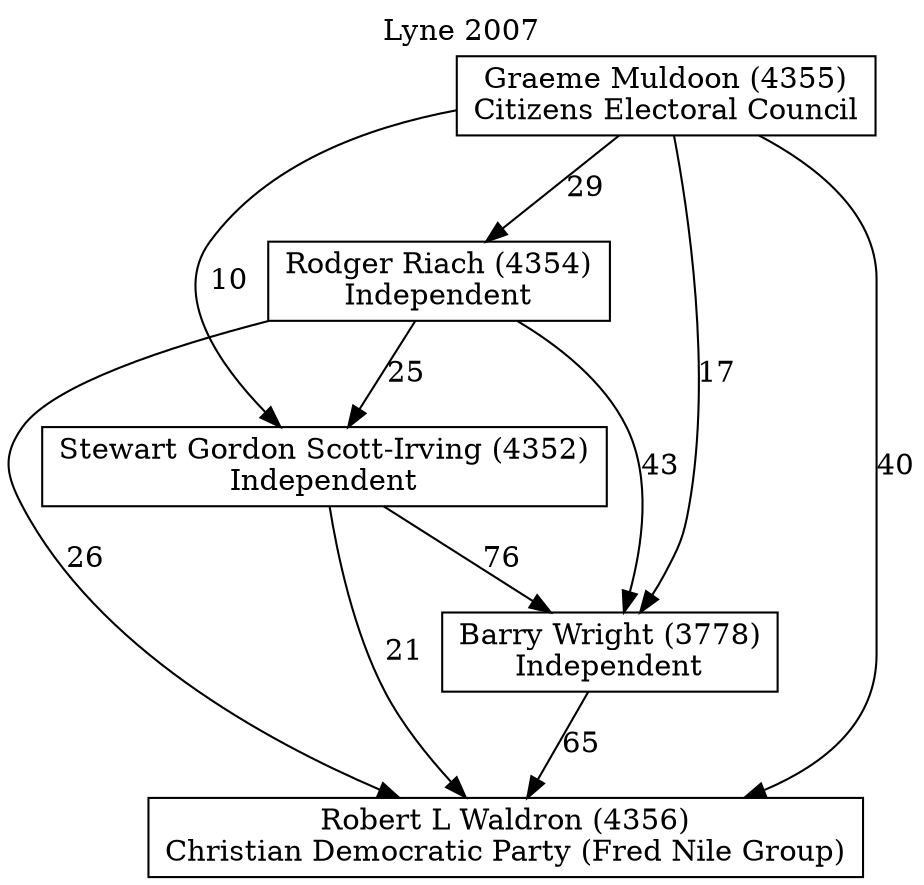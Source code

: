 // House preference flow
digraph "Robert L Waldron (4356)_Lyne_2007" {
	graph [label="Lyne 2007" labelloc=t mclimit=10]
	node [shape=box]
	"Robert L Waldron (4356)" [label="Robert L Waldron (4356)
Christian Democratic Party (Fred Nile Group)"]
	"Barry Wright (3778)" [label="Barry Wright (3778)
Independent"]
	"Stewart Gordon Scott-Irving (4352)" [label="Stewart Gordon Scott-Irving (4352)
Independent"]
	"Rodger Riach (4354)" [label="Rodger Riach (4354)
Independent"]
	"Graeme Muldoon (4355)" [label="Graeme Muldoon (4355)
Citizens Electoral Council"]
	"Barry Wright (3778)" -> "Robert L Waldron (4356)" [label=65]
	"Stewart Gordon Scott-Irving (4352)" -> "Barry Wright (3778)" [label=76]
	"Rodger Riach (4354)" -> "Stewart Gordon Scott-Irving (4352)" [label=25]
	"Graeme Muldoon (4355)" -> "Rodger Riach (4354)" [label=29]
	"Stewart Gordon Scott-Irving (4352)" -> "Robert L Waldron (4356)" [label=21]
	"Rodger Riach (4354)" -> "Robert L Waldron (4356)" [label=26]
	"Graeme Muldoon (4355)" -> "Robert L Waldron (4356)" [label=40]
	"Graeme Muldoon (4355)" -> "Stewart Gordon Scott-Irving (4352)" [label=10]
	"Rodger Riach (4354)" -> "Barry Wright (3778)" [label=43]
	"Graeme Muldoon (4355)" -> "Barry Wright (3778)" [label=17]
}
